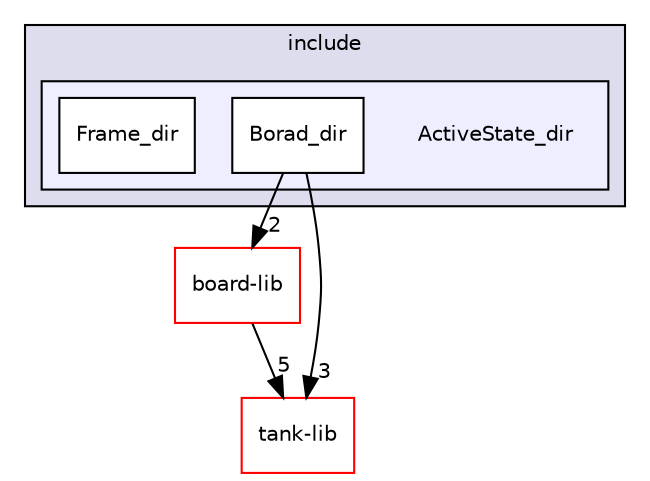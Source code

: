 digraph "/home/michal/proi/projekt2/22l-proi-projekt-jakomulski-budnik-owienko/src/graphic-lib/include/ActiveState_dir" {
  bgcolor=transparent;
  compound=true
  node [ fontsize="10", fontname="Helvetica"];
  edge [ labelfontsize="10", labelfontname="Helvetica"];
  subgraph clusterdir_ec77ab512a0817bed8cc07eeb3e7ef4d {
    graph [ bgcolor="#ddddee", pencolor="black", label="include" fontname="Helvetica", fontsize="10", URL="dir_ec77ab512a0817bed8cc07eeb3e7ef4d.html"]
  subgraph clusterdir_a72983fa265d186490ae6acf21276fd1 {
    graph [ bgcolor="#eeeeff", pencolor="black", label="" URL="dir_a72983fa265d186490ae6acf21276fd1.html"];
    dir_a72983fa265d186490ae6acf21276fd1 [shape=plaintext label="ActiveState_dir"];
    dir_0cee904257f2e35fdc3c5f2abdc683af [shape=box label="Borad_dir" color="black" fillcolor="white" style="filled" URL="dir_0cee904257f2e35fdc3c5f2abdc683af.html"];
    dir_8ebacc26f31fe05d91db52fb91bec5b6 [shape=box label="Frame_dir" color="black" fillcolor="white" style="filled" URL="dir_8ebacc26f31fe05d91db52fb91bec5b6.html"];
  }
  }
  dir_f9968d1aa079c8b4e4a8682b301a0233 [shape=box label="board-lib" color="red" URL="dir_f9968d1aa079c8b4e4a8682b301a0233.html"];
  dir_09862807db2014add90ed94978e55931 [shape=box label="tank-lib" color="red" URL="dir_09862807db2014add90ed94978e55931.html"];
  dir_f9968d1aa079c8b4e4a8682b301a0233->dir_09862807db2014add90ed94978e55931 [headlabel="5", labeldistance=1.5 headhref="dir_000001_000016.html"];
  dir_0cee904257f2e35fdc3c5f2abdc683af->dir_f9968d1aa079c8b4e4a8682b301a0233 [headlabel="2", labeldistance=1.5 headhref="dir_000012_000001.html"];
  dir_0cee904257f2e35fdc3c5f2abdc683af->dir_09862807db2014add90ed94978e55931 [headlabel="3", labeldistance=1.5 headhref="dir_000012_000016.html"];
}
